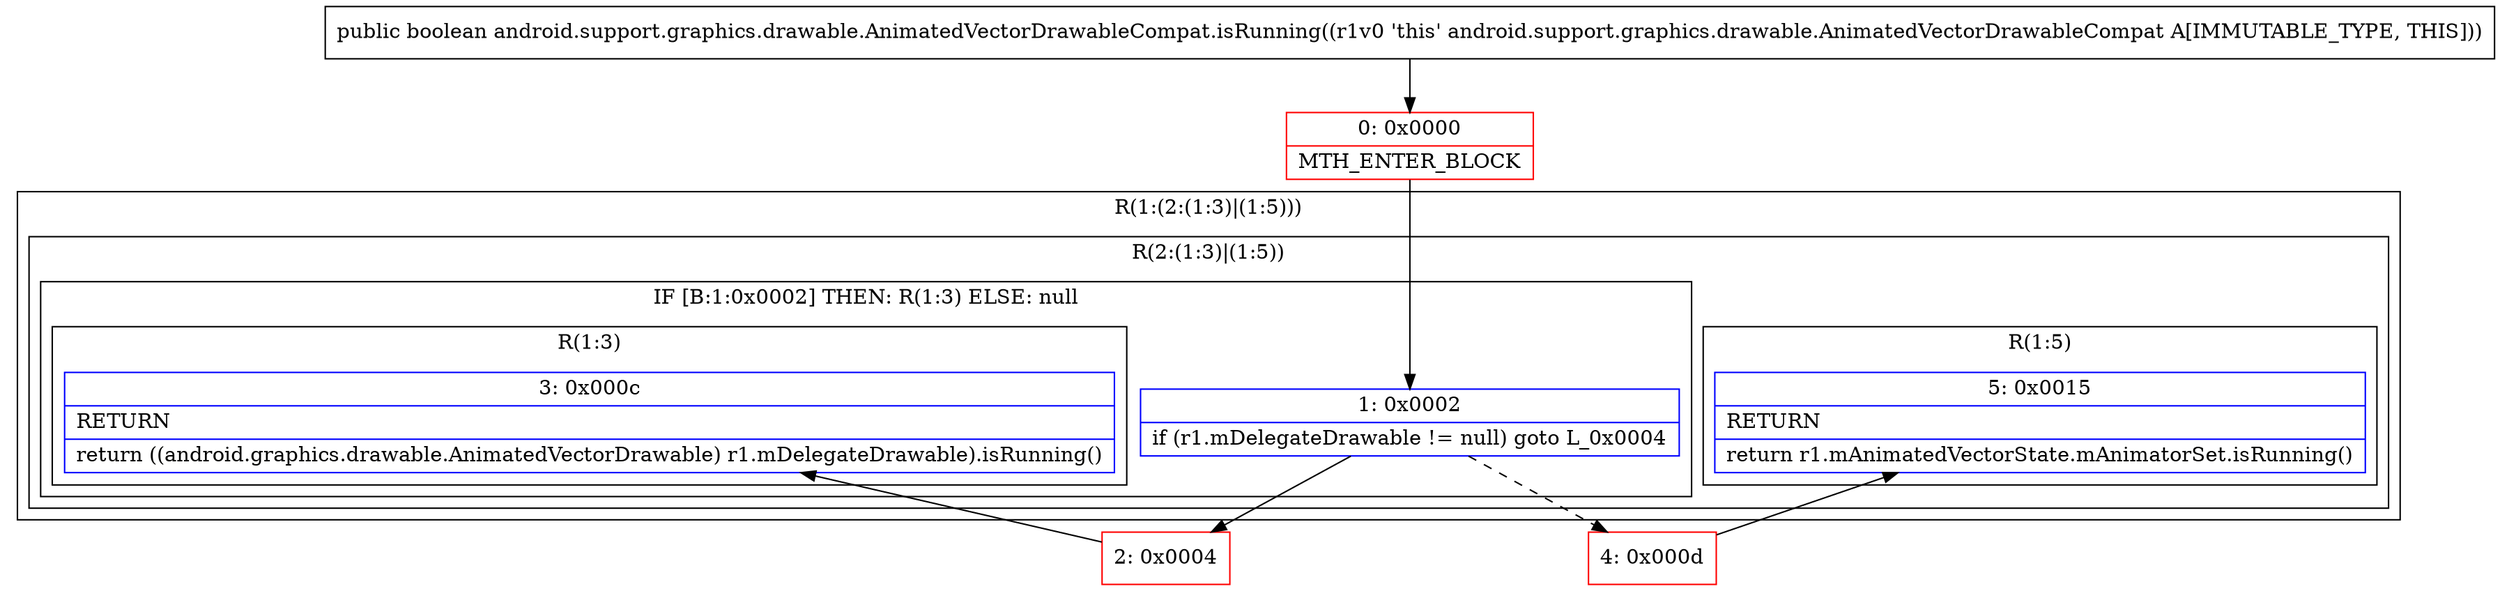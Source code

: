 digraph "CFG forandroid.support.graphics.drawable.AnimatedVectorDrawableCompat.isRunning()Z" {
subgraph cluster_Region_1382755480 {
label = "R(1:(2:(1:3)|(1:5)))";
node [shape=record,color=blue];
subgraph cluster_Region_39856396 {
label = "R(2:(1:3)|(1:5))";
node [shape=record,color=blue];
subgraph cluster_IfRegion_1425247777 {
label = "IF [B:1:0x0002] THEN: R(1:3) ELSE: null";
node [shape=record,color=blue];
Node_1 [shape=record,label="{1\:\ 0x0002|if (r1.mDelegateDrawable != null) goto L_0x0004\l}"];
subgraph cluster_Region_1447570469 {
label = "R(1:3)";
node [shape=record,color=blue];
Node_3 [shape=record,label="{3\:\ 0x000c|RETURN\l|return ((android.graphics.drawable.AnimatedVectorDrawable) r1.mDelegateDrawable).isRunning()\l}"];
}
}
subgraph cluster_Region_1565312408 {
label = "R(1:5)";
node [shape=record,color=blue];
Node_5 [shape=record,label="{5\:\ 0x0015|RETURN\l|return r1.mAnimatedVectorState.mAnimatorSet.isRunning()\l}"];
}
}
}
Node_0 [shape=record,color=red,label="{0\:\ 0x0000|MTH_ENTER_BLOCK\l}"];
Node_2 [shape=record,color=red,label="{2\:\ 0x0004}"];
Node_4 [shape=record,color=red,label="{4\:\ 0x000d}"];
MethodNode[shape=record,label="{public boolean android.support.graphics.drawable.AnimatedVectorDrawableCompat.isRunning((r1v0 'this' android.support.graphics.drawable.AnimatedVectorDrawableCompat A[IMMUTABLE_TYPE, THIS])) }"];
MethodNode -> Node_0;
Node_1 -> Node_2;
Node_1 -> Node_4[style=dashed];
Node_0 -> Node_1;
Node_2 -> Node_3;
Node_4 -> Node_5;
}

